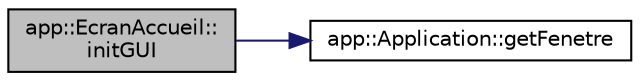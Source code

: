 digraph "app::EcranAccueil::initGUI"
{
  edge [fontname="Helvetica",fontsize="10",labelfontname="Helvetica",labelfontsize="10"];
  node [fontname="Helvetica",fontsize="10",shape=record];
  rankdir="LR";
  Node1 [label="app::EcranAccueil::\linitGUI",height=0.2,width=0.4,color="black", fillcolor="grey75", style="filled", fontcolor="black"];
  Node1 -> Node2 [color="midnightblue",fontsize="10",style="solid",fontname="Helvetica"];
  Node2 [label="app::Application::getFenetre",height=0.2,width=0.4,color="black", fillcolor="white", style="filled",URL="$classapp_1_1_application.html#abedd293ac058355e13abd02057c32aee",tooltip="renvois la fenetre sfml de l&#39;application "];
}
